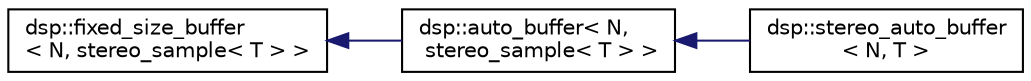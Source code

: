 digraph "Graphical Class Hierarchy"
{
  edge [fontname="Helvetica",fontsize="10",labelfontname="Helvetica",labelfontsize="10"];
  node [fontname="Helvetica",fontsize="10",shape=record];
  rankdir="LR";
  Node1 [label="dsp::fixed_size_buffer\l\< N, stereo_sample\< T \> \>",height=0.2,width=0.4,color="black", fillcolor="white", style="filled",URL="$classdsp_1_1fixed__size__buffer.html"];
  Node1 -> Node2 [dir="back",color="midnightblue",fontsize="10",style="solid",fontname="Helvetica"];
  Node2 [label="dsp::auto_buffer\< N,\l stereo_sample\< T \> \>",height=0.2,width=0.4,color="black", fillcolor="white", style="filled",URL="$classdsp_1_1auto__buffer.html"];
  Node2 -> Node3 [dir="back",color="midnightblue",fontsize="10",style="solid",fontname="Helvetica"];
  Node3 [label="dsp::stereo_auto_buffer\l\< N, T \>",height=0.2,width=0.4,color="black", fillcolor="white", style="filled",URL="$classdsp_1_1stereo__auto__buffer.html",tooltip="this is useless for now "];
}
